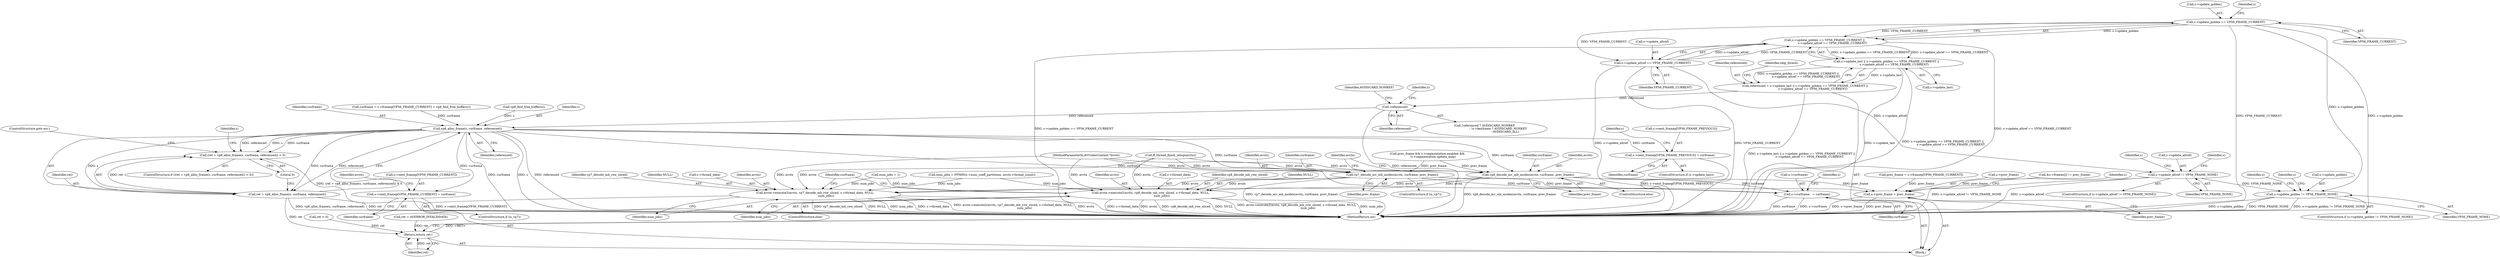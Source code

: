 digraph "0_FFmpeg_6b5d3fb26fb4be48e4966e4b1d97c2165538d4ef@API" {
"1000176" [label="(Call,s->update_golden == VP56_FRAME_CURRENT)"];
"1000175" [label="(Call,s->update_golden == VP56_FRAME_CURRENT ||\n                 s->update_altref == VP56_FRAME_CURRENT)"];
"1000171" [label="(Call,s->update_last || s->update_golden == VP56_FRAME_CURRENT ||\n                 s->update_altref == VP56_FRAME_CURRENT)"];
"1000169" [label="(Call,referenced = s->update_last || s->update_golden == VP56_FRAME_CURRENT ||\n                 s->update_altref == VP56_FRAME_CURRENT)"];
"1000189" [label="(Call,!referenced)"];
"1000426" [label="(Call,vp8_alloc_frame(s, curframe, referenced))"];
"1000423" [label="(Call,(ret = vp8_alloc_frame(s, curframe, referenced)) < 0)"];
"1000424" [label="(Call,ret = vp8_alloc_frame(s, curframe, referenced))"];
"1000875" [label="(Return,return ret;)"];
"1000498" [label="(Call,s->next_framep[VP56_FRAME_PREVIOUS] = curframe)"];
"1000517" [label="(Call,s->next_framep[VP56_FRAME_CURRENT] = curframe)"];
"1000660" [label="(Call,vp7_decode_mv_mb_modes(avctx, curframe, prev_frame))"];
"1000693" [label="(Call,s->curframe   = curframe)"];
"1000698" [label="(Call,s->prev_frame = prev_frame)"];
"1000763" [label="(Call,avctx->execute2(avctx, vp7_decode_mb_row_sliced, s->thread_data, NULL,\n                        num_jobs))"];
"1000772" [label="(Call,avctx->execute2(avctx, vp8_decode_mb_row_sliced, s->thread_data, NULL,\n                        num_jobs))"];
"1000665" [label="(Call,vp8_decode_mv_mb_modes(avctx, curframe, prev_frame))"];
"1000181" [label="(Call,s->update_altref == VP56_FRAME_CURRENT)"];
"1000433" [label="(Call,s->update_altref != VP56_FRAME_NONE)"];
"1000464" [label="(Call,s->update_golden != VP56_FRAME_NONE)"];
"1000775" [label="(Call,s->thread_data)"];
"1000430" [label="(Literal,0)"];
"1000431" [label="(ControlStructure,goto err;)"];
"1000665" [label="(Call,vp8_decode_mv_mb_modes(avctx, curframe, prev_frame))"];
"1000520" [label="(Identifier,s)"];
"1000765" [label="(Identifier,vp7_decode_mb_row_sliced)"];
"1000437" [label="(Identifier,VP56_FRAME_NONE)"];
"1000433" [label="(Call,s->update_altref != VP56_FRAME_NONE)"];
"1000428" [label="(Identifier,curframe)"];
"1000195" [label="(Identifier,s)"];
"1000464" [label="(Call,s->update_golden != VP56_FRAME_NONE)"];
"1000518" [label="(Call,s->next_framep[VP56_FRAME_CURRENT])"];
"1000108" [label="(Block,)"];
"1000425" [label="(Identifier,ret)"];
"1000769" [label="(Identifier,NULL)"];
"1000675" [label="(Call,num_jobs = 1)"];
"1000273" [label="(Call,&s->frames[i] != prev_frame)"];
"1000772" [label="(Call,avctx->execute2(avctx, vp8_decode_mb_row_sliced, s->thread_data, NULL,\n                        num_jobs))"];
"1000187" [label="(Identifier,skip_thresh)"];
"1000707" [label="(Identifier,s)"];
"1000103" [label="(MethodParameterIn,AVCodecContext *avctx)"];
"1000169" [label="(Call,referenced = s->update_last || s->update_golden == VP56_FRAME_CURRENT ||\n                 s->update_altref == VP56_FRAME_CURRENT)"];
"1000702" [label="(Identifier,prev_frame)"];
"1000530" [label="(Call,ff_thread_finish_setup(avctx))"];
"1000694" [label="(Call,s->curframe)"];
"1000468" [label="(Identifier,VP56_FRAME_NONE)"];
"1000463" [label="(ControlStructure,if (s->update_golden != VP56_FRAME_NONE))"];
"1000517" [label="(Call,s->next_framep[VP56_FRAME_CURRENT] = curframe)"];
"1000661" [label="(Identifier,avctx)"];
"1000697" [label="(Identifier,curframe)"];
"1000498" [label="(Call,s->next_framep[VP56_FRAME_PREVIOUS] = curframe)"];
"1000774" [label="(Identifier,vp8_decode_mb_row_sliced)"];
"1000664" [label="(ControlStructure,else)"];
"1000698" [label="(Call,s->prev_frame = prev_frame)"];
"1000779" [label="(Identifier,num_jobs)"];
"1000486" [label="(Identifier,s)"];
"1000190" [label="(Identifier,referenced)"];
"1000494" [label="(ControlStructure,if (s->update_last))"];
"1000672" [label="(Identifier,avctx)"];
"1000188" [label="(Call,!referenced ? AVDISCARD_NONREF\n                              : !s->keyframe ? AVDISCARD_NONKEY\n                                             : AVDISCARD_ALL)"];
"1000504" [label="(Identifier,curframe)"];
"1000424" [label="(Call,ret = vp8_alloc_frame(s, curframe, referenced))"];
"1000763" [label="(Call,avctx->execute2(avctx, vp7_decode_mb_row_sliced, s->thread_data, NULL,\n                        num_jobs))"];
"1000637" [label="(Call,prev_frame && s->segmentation.enabled &&\n            !s->segmentation.update_map)"];
"1000472" [label="(Identifier,s)"];
"1000693" [label="(Call,s->curframe   = curframe)"];
"1000662" [label="(Identifier,curframe)"];
"1000429" [label="(Identifier,referenced)"];
"1000189" [label="(Call,!referenced)"];
"1000191" [label="(Identifier,AVDISCARD_NONREF)"];
"1000778" [label="(Identifier,NULL)"];
"1000783" [label="(Identifier,curframe)"];
"1000327" [label="(Call,curframe = s->framep[VP56_FRAME_CURRENT] = vp8_find_free_buffer(s))"];
"1000761" [label="(ControlStructure,if (is_vp7))"];
"1000335" [label="(Call,vp8_find_free_buffer(s))"];
"1000766" [label="(Call,s->thread_data)"];
"1000667" [label="(Identifier,curframe)"];
"1000177" [label="(Call,s->update_golden)"];
"1000875" [label="(Return,return ret;)"];
"1000432" [label="(ControlStructure,if (s->update_altref != VP56_FRAME_NONE))"];
"1000527" [label="(Identifier,avctx)"];
"1000773" [label="(Identifier,avctx)"];
"1000427" [label="(Identifier,s)"];
"1000162" [label="(Call,prev_frame = s->framep[VP56_FRAME_CURRENT])"];
"1000426" [label="(Call,vp8_alloc_frame(s, curframe, referenced))"];
"1000666" [label="(Identifier,avctx)"];
"1000699" [label="(Call,s->prev_frame)"];
"1000770" [label="(Identifier,num_jobs)"];
"1000172" [label="(Call,s->update_last)"];
"1000182" [label="(Call,s->update_altref)"];
"1000183" [label="(Identifier,s)"];
"1000185" [label="(Identifier,VP56_FRAME_CURRENT)"];
"1000668" [label="(Identifier,prev_frame)"];
"1000423" [label="(Call,(ret = vp8_alloc_frame(s, curframe, referenced)) < 0)"];
"1000876" [label="(Identifier,ret)"];
"1000180" [label="(Identifier,VP56_FRAME_CURRENT)"];
"1000170" [label="(Identifier,referenced)"];
"1000422" [label="(ControlStructure,if ((ret = vp8_alloc_frame(s, curframe, referenced)) < 0))"];
"1000679" [label="(Call,num_jobs = FFMIN(s->num_coeff_partitions, avctx->thread_count))"];
"1000158" [label="(Call,ret < 0)"];
"1000663" [label="(Identifier,prev_frame)"];
"1000499" [label="(Call,s->next_framep[VP56_FRAME_PREVIOUS])"];
"1000523" [label="(Identifier,curframe)"];
"1000700" [label="(Identifier,s)"];
"1000764" [label="(Identifier,avctx)"];
"1000877" [label="(MethodReturn,int)"];
"1000393" [label="(Call,ret = AVERROR_INVALIDDATA)"];
"1000771" [label="(ControlStructure,else)"];
"1000176" [label="(Call,s->update_golden == VP56_FRAME_CURRENT)"];
"1000455" [label="(Identifier,s)"];
"1000434" [label="(Call,s->update_altref)"];
"1000171" [label="(Call,s->update_last || s->update_golden == VP56_FRAME_CURRENT ||\n                 s->update_altref == VP56_FRAME_CURRENT)"];
"1000181" [label="(Call,s->update_altref == VP56_FRAME_CURRENT)"];
"1000435" [label="(Identifier,s)"];
"1000465" [label="(Call,s->update_golden)"];
"1000441" [label="(Identifier,s)"];
"1000658" [label="(ControlStructure,if (is_vp7))"];
"1000175" [label="(Call,s->update_golden == VP56_FRAME_CURRENT ||\n                 s->update_altref == VP56_FRAME_CURRENT)"];
"1000660" [label="(Call,vp7_decode_mv_mb_modes(avctx, curframe, prev_frame))"];
"1000176" -> "1000175"  [label="AST: "];
"1000176" -> "1000180"  [label="CFG: "];
"1000177" -> "1000176"  [label="AST: "];
"1000180" -> "1000176"  [label="AST: "];
"1000183" -> "1000176"  [label="CFG: "];
"1000175" -> "1000176"  [label="CFG: "];
"1000176" -> "1000877"  [label="DDG: VP56_FRAME_CURRENT"];
"1000176" -> "1000877"  [label="DDG: s->update_golden"];
"1000176" -> "1000175"  [label="DDG: s->update_golden"];
"1000176" -> "1000175"  [label="DDG: VP56_FRAME_CURRENT"];
"1000176" -> "1000181"  [label="DDG: VP56_FRAME_CURRENT"];
"1000176" -> "1000464"  [label="DDG: s->update_golden"];
"1000175" -> "1000171"  [label="AST: "];
"1000175" -> "1000181"  [label="CFG: "];
"1000181" -> "1000175"  [label="AST: "];
"1000171" -> "1000175"  [label="CFG: "];
"1000175" -> "1000877"  [label="DDG: s->update_altref == VP56_FRAME_CURRENT"];
"1000175" -> "1000877"  [label="DDG: s->update_golden == VP56_FRAME_CURRENT"];
"1000175" -> "1000171"  [label="DDG: s->update_golden == VP56_FRAME_CURRENT"];
"1000175" -> "1000171"  [label="DDG: s->update_altref == VP56_FRAME_CURRENT"];
"1000181" -> "1000175"  [label="DDG: s->update_altref"];
"1000181" -> "1000175"  [label="DDG: VP56_FRAME_CURRENT"];
"1000171" -> "1000169"  [label="AST: "];
"1000171" -> "1000172"  [label="CFG: "];
"1000172" -> "1000171"  [label="AST: "];
"1000169" -> "1000171"  [label="CFG: "];
"1000171" -> "1000877"  [label="DDG: s->update_last"];
"1000171" -> "1000877"  [label="DDG: s->update_golden == VP56_FRAME_CURRENT ||\n                 s->update_altref == VP56_FRAME_CURRENT"];
"1000171" -> "1000169"  [label="DDG: s->update_last"];
"1000171" -> "1000169"  [label="DDG: s->update_golden == VP56_FRAME_CURRENT ||\n                 s->update_altref == VP56_FRAME_CURRENT"];
"1000169" -> "1000108"  [label="AST: "];
"1000170" -> "1000169"  [label="AST: "];
"1000187" -> "1000169"  [label="CFG: "];
"1000169" -> "1000877"  [label="DDG: s->update_last || s->update_golden == VP56_FRAME_CURRENT ||\n                 s->update_altref == VP56_FRAME_CURRENT"];
"1000169" -> "1000189"  [label="DDG: referenced"];
"1000189" -> "1000188"  [label="AST: "];
"1000189" -> "1000190"  [label="CFG: "];
"1000190" -> "1000189"  [label="AST: "];
"1000191" -> "1000189"  [label="CFG: "];
"1000195" -> "1000189"  [label="CFG: "];
"1000189" -> "1000877"  [label="DDG: referenced"];
"1000189" -> "1000426"  [label="DDG: referenced"];
"1000426" -> "1000424"  [label="AST: "];
"1000426" -> "1000429"  [label="CFG: "];
"1000427" -> "1000426"  [label="AST: "];
"1000428" -> "1000426"  [label="AST: "];
"1000429" -> "1000426"  [label="AST: "];
"1000424" -> "1000426"  [label="CFG: "];
"1000426" -> "1000877"  [label="DDG: curframe"];
"1000426" -> "1000877"  [label="DDG: s"];
"1000426" -> "1000877"  [label="DDG: referenced"];
"1000426" -> "1000423"  [label="DDG: s"];
"1000426" -> "1000423"  [label="DDG: curframe"];
"1000426" -> "1000423"  [label="DDG: referenced"];
"1000426" -> "1000424"  [label="DDG: s"];
"1000426" -> "1000424"  [label="DDG: curframe"];
"1000426" -> "1000424"  [label="DDG: referenced"];
"1000335" -> "1000426"  [label="DDG: s"];
"1000327" -> "1000426"  [label="DDG: curframe"];
"1000426" -> "1000498"  [label="DDG: curframe"];
"1000426" -> "1000517"  [label="DDG: curframe"];
"1000426" -> "1000660"  [label="DDG: curframe"];
"1000426" -> "1000665"  [label="DDG: curframe"];
"1000426" -> "1000693"  [label="DDG: curframe"];
"1000423" -> "1000422"  [label="AST: "];
"1000423" -> "1000430"  [label="CFG: "];
"1000424" -> "1000423"  [label="AST: "];
"1000430" -> "1000423"  [label="AST: "];
"1000431" -> "1000423"  [label="CFG: "];
"1000435" -> "1000423"  [label="CFG: "];
"1000423" -> "1000877"  [label="DDG: (ret = vp8_alloc_frame(s, curframe, referenced)) < 0"];
"1000424" -> "1000423"  [label="DDG: ret"];
"1000425" -> "1000424"  [label="AST: "];
"1000430" -> "1000424"  [label="CFG: "];
"1000424" -> "1000877"  [label="DDG: vp8_alloc_frame(s, curframe, referenced)"];
"1000424" -> "1000877"  [label="DDG: ret"];
"1000424" -> "1000875"  [label="DDG: ret"];
"1000875" -> "1000108"  [label="AST: "];
"1000875" -> "1000876"  [label="CFG: "];
"1000876" -> "1000875"  [label="AST: "];
"1000877" -> "1000875"  [label="CFG: "];
"1000875" -> "1000877"  [label="DDG: <RET>"];
"1000876" -> "1000875"  [label="DDG: ret"];
"1000158" -> "1000875"  [label="DDG: ret"];
"1000393" -> "1000875"  [label="DDG: ret"];
"1000498" -> "1000494"  [label="AST: "];
"1000498" -> "1000504"  [label="CFG: "];
"1000499" -> "1000498"  [label="AST: "];
"1000504" -> "1000498"  [label="AST: "];
"1000520" -> "1000498"  [label="CFG: "];
"1000498" -> "1000877"  [label="DDG: s->next_framep[VP56_FRAME_PREVIOUS]"];
"1000517" -> "1000108"  [label="AST: "];
"1000517" -> "1000523"  [label="CFG: "];
"1000518" -> "1000517"  [label="AST: "];
"1000523" -> "1000517"  [label="AST: "];
"1000527" -> "1000517"  [label="CFG: "];
"1000517" -> "1000877"  [label="DDG: s->next_framep[VP56_FRAME_CURRENT]"];
"1000660" -> "1000658"  [label="AST: "];
"1000660" -> "1000663"  [label="CFG: "];
"1000661" -> "1000660"  [label="AST: "];
"1000662" -> "1000660"  [label="AST: "];
"1000663" -> "1000660"  [label="AST: "];
"1000672" -> "1000660"  [label="CFG: "];
"1000660" -> "1000877"  [label="DDG: vp7_decode_mv_mb_modes(avctx, curframe, prev_frame)"];
"1000530" -> "1000660"  [label="DDG: avctx"];
"1000103" -> "1000660"  [label="DDG: avctx"];
"1000637" -> "1000660"  [label="DDG: prev_frame"];
"1000660" -> "1000693"  [label="DDG: curframe"];
"1000660" -> "1000698"  [label="DDG: prev_frame"];
"1000660" -> "1000763"  [label="DDG: avctx"];
"1000660" -> "1000772"  [label="DDG: avctx"];
"1000693" -> "1000108"  [label="AST: "];
"1000693" -> "1000697"  [label="CFG: "];
"1000694" -> "1000693"  [label="AST: "];
"1000697" -> "1000693"  [label="AST: "];
"1000700" -> "1000693"  [label="CFG: "];
"1000693" -> "1000877"  [label="DDG: curframe"];
"1000693" -> "1000877"  [label="DDG: s->curframe"];
"1000665" -> "1000693"  [label="DDG: curframe"];
"1000698" -> "1000108"  [label="AST: "];
"1000698" -> "1000702"  [label="CFG: "];
"1000699" -> "1000698"  [label="AST: "];
"1000702" -> "1000698"  [label="AST: "];
"1000707" -> "1000698"  [label="CFG: "];
"1000698" -> "1000877"  [label="DDG: s->prev_frame"];
"1000698" -> "1000877"  [label="DDG: prev_frame"];
"1000162" -> "1000698"  [label="DDG: prev_frame"];
"1000273" -> "1000698"  [label="DDG: prev_frame"];
"1000665" -> "1000698"  [label="DDG: prev_frame"];
"1000763" -> "1000761"  [label="AST: "];
"1000763" -> "1000770"  [label="CFG: "];
"1000764" -> "1000763"  [label="AST: "];
"1000765" -> "1000763"  [label="AST: "];
"1000766" -> "1000763"  [label="AST: "];
"1000769" -> "1000763"  [label="AST: "];
"1000770" -> "1000763"  [label="AST: "];
"1000783" -> "1000763"  [label="CFG: "];
"1000763" -> "1000877"  [label="DDG: NULL"];
"1000763" -> "1000877"  [label="DDG: num_jobs"];
"1000763" -> "1000877"  [label="DDG: s->thread_data"];
"1000763" -> "1000877"  [label="DDG: avctx->execute2(avctx, vp7_decode_mb_row_sliced, s->thread_data, NULL,\n                        num_jobs)"];
"1000763" -> "1000877"  [label="DDG: avctx"];
"1000763" -> "1000877"  [label="DDG: vp7_decode_mb_row_sliced"];
"1000530" -> "1000763"  [label="DDG: avctx"];
"1000665" -> "1000763"  [label="DDG: avctx"];
"1000103" -> "1000763"  [label="DDG: avctx"];
"1000675" -> "1000763"  [label="DDG: num_jobs"];
"1000679" -> "1000763"  [label="DDG: num_jobs"];
"1000772" -> "1000771"  [label="AST: "];
"1000772" -> "1000779"  [label="CFG: "];
"1000773" -> "1000772"  [label="AST: "];
"1000774" -> "1000772"  [label="AST: "];
"1000775" -> "1000772"  [label="AST: "];
"1000778" -> "1000772"  [label="AST: "];
"1000779" -> "1000772"  [label="AST: "];
"1000783" -> "1000772"  [label="CFG: "];
"1000772" -> "1000877"  [label="DDG: avctx"];
"1000772" -> "1000877"  [label="DDG: vp8_decode_mb_row_sliced"];
"1000772" -> "1000877"  [label="DDG: NULL"];
"1000772" -> "1000877"  [label="DDG: avctx->execute2(avctx, vp8_decode_mb_row_sliced, s->thread_data, NULL,\n                        num_jobs)"];
"1000772" -> "1000877"  [label="DDG: num_jobs"];
"1000772" -> "1000877"  [label="DDG: s->thread_data"];
"1000530" -> "1000772"  [label="DDG: avctx"];
"1000665" -> "1000772"  [label="DDG: avctx"];
"1000103" -> "1000772"  [label="DDG: avctx"];
"1000675" -> "1000772"  [label="DDG: num_jobs"];
"1000679" -> "1000772"  [label="DDG: num_jobs"];
"1000665" -> "1000664"  [label="AST: "];
"1000665" -> "1000668"  [label="CFG: "];
"1000666" -> "1000665"  [label="AST: "];
"1000667" -> "1000665"  [label="AST: "];
"1000668" -> "1000665"  [label="AST: "];
"1000672" -> "1000665"  [label="CFG: "];
"1000665" -> "1000877"  [label="DDG: vp8_decode_mv_mb_modes(avctx, curframe, prev_frame)"];
"1000530" -> "1000665"  [label="DDG: avctx"];
"1000103" -> "1000665"  [label="DDG: avctx"];
"1000637" -> "1000665"  [label="DDG: prev_frame"];
"1000181" -> "1000185"  [label="CFG: "];
"1000182" -> "1000181"  [label="AST: "];
"1000185" -> "1000181"  [label="AST: "];
"1000181" -> "1000877"  [label="DDG: s->update_altref"];
"1000181" -> "1000877"  [label="DDG: VP56_FRAME_CURRENT"];
"1000181" -> "1000433"  [label="DDG: s->update_altref"];
"1000433" -> "1000432"  [label="AST: "];
"1000433" -> "1000437"  [label="CFG: "];
"1000434" -> "1000433"  [label="AST: "];
"1000437" -> "1000433"  [label="AST: "];
"1000441" -> "1000433"  [label="CFG: "];
"1000455" -> "1000433"  [label="CFG: "];
"1000433" -> "1000877"  [label="DDG: s->update_altref"];
"1000433" -> "1000877"  [label="DDG: s->update_altref != VP56_FRAME_NONE"];
"1000433" -> "1000464"  [label="DDG: VP56_FRAME_NONE"];
"1000464" -> "1000463"  [label="AST: "];
"1000464" -> "1000468"  [label="CFG: "];
"1000465" -> "1000464"  [label="AST: "];
"1000468" -> "1000464"  [label="AST: "];
"1000472" -> "1000464"  [label="CFG: "];
"1000486" -> "1000464"  [label="CFG: "];
"1000464" -> "1000877"  [label="DDG: s->update_golden"];
"1000464" -> "1000877"  [label="DDG: VP56_FRAME_NONE"];
"1000464" -> "1000877"  [label="DDG: s->update_golden != VP56_FRAME_NONE"];
}
